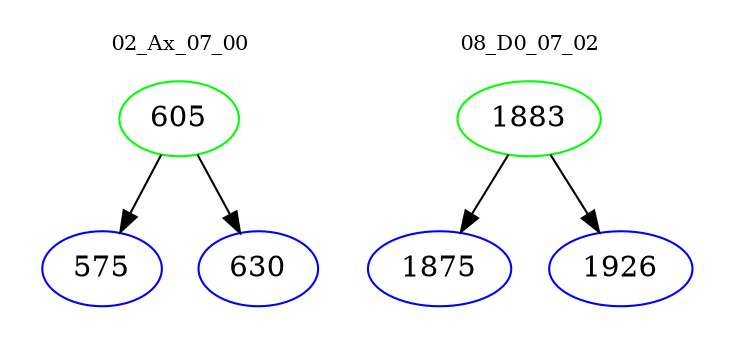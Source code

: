 digraph{
subgraph cluster_0 {
color = white
label = "02_Ax_07_00";
fontsize=10;
T0_605 [label="605", color="green"]
T0_605 -> T0_575 [color="black"]
T0_575 [label="575", color="blue"]
T0_605 -> T0_630 [color="black"]
T0_630 [label="630", color="blue"]
}
subgraph cluster_1 {
color = white
label = "08_D0_07_02";
fontsize=10;
T1_1883 [label="1883", color="green"]
T1_1883 -> T1_1875 [color="black"]
T1_1875 [label="1875", color="blue"]
T1_1883 -> T1_1926 [color="black"]
T1_1926 [label="1926", color="blue"]
}
}
